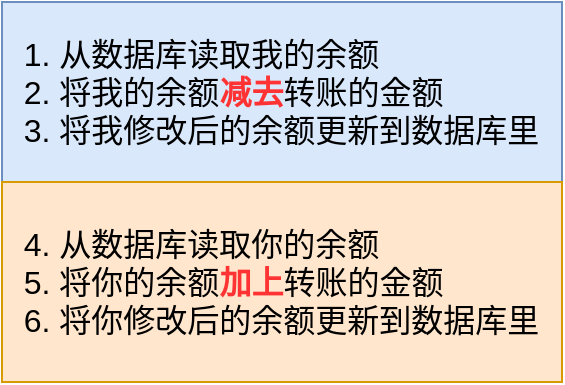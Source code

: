 <mxfile version="14.9.4" type="github">
  <diagram id="N3OpVKx8d9eP4TuhIVd1" name="第 1 页">
    <mxGraphModel dx="946" dy="501" grid="1" gridSize="10" guides="1" tooltips="1" connect="1" arrows="1" fold="1" page="1" pageScale="1" pageWidth="827" pageHeight="1169" math="0" shadow="0">
      <root>
        <mxCell id="0" />
        <mxCell id="1" parent="0" />
        <mxCell id="R8__aFnJrc_CYu6mQRF9-1" value="&amp;nbsp; 1. 从数据库读取我的余额&lt;br style=&quot;font-size: 16px&quot;&gt;&amp;nbsp; 2. 将我的余额&lt;b style=&quot;font-size: 16px&quot;&gt;&lt;font color=&quot;#ff3333&quot;&gt;减去&lt;/font&gt;&lt;/b&gt;转账的金额&lt;br style=&quot;font-size: 16px&quot;&gt;&amp;nbsp; 3. 将我修改后的余额更新到数据库里" style="rounded=0;whiteSpace=wrap;html=1;align=left;fillColor=#dae8fc;strokeColor=#6c8ebf;fontSize=16;" vertex="1" parent="1">
          <mxGeometry x="180" y="130" width="280" height="90" as="geometry" />
        </mxCell>
        <mxCell id="R8__aFnJrc_CYu6mQRF9-2" value="&amp;nbsp; 4. 从数据库读取你的余额&lt;br style=&quot;font-size: 16px&quot;&gt;&amp;nbsp; 5. 将你的余额&lt;b&gt;&lt;font color=&quot;#ff3333&quot;&gt;加上&lt;/font&gt;&lt;/b&gt;转账的金额&lt;br style=&quot;font-size: 16px&quot;&gt;&amp;nbsp; 6. 将你修改后的余额更新到数据库里" style="rounded=0;whiteSpace=wrap;html=1;align=left;fillColor=#ffe6cc;strokeColor=#d79b00;fontSize=16;" vertex="1" parent="1">
          <mxGeometry x="180" y="220" width="280" height="100" as="geometry" />
        </mxCell>
      </root>
    </mxGraphModel>
  </diagram>
</mxfile>
